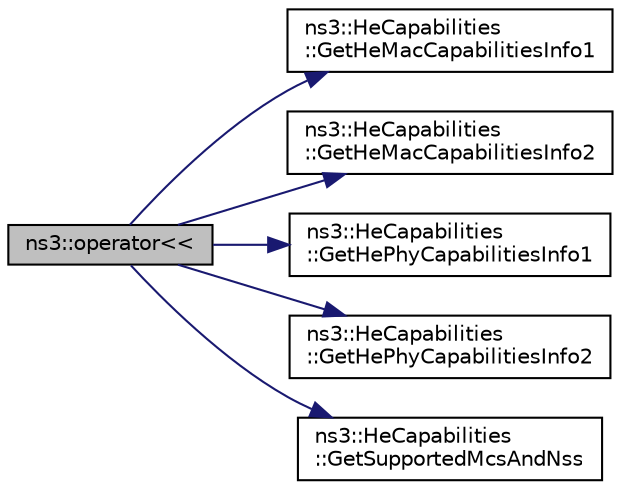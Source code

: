 digraph "ns3::operator&lt;&lt;"
{
  edge [fontname="Helvetica",fontsize="10",labelfontname="Helvetica",labelfontsize="10"];
  node [fontname="Helvetica",fontsize="10",shape=record];
  rankdir="LR";
  Node1 [label="ns3::operator\<\<",height=0.2,width=0.4,color="black", fillcolor="grey75", style="filled", fontcolor="black"];
  Node1 -> Node2 [color="midnightblue",fontsize="10",style="solid"];
  Node2 [label="ns3::HeCapabilities\l::GetHeMacCapabilitiesInfo1",height=0.2,width=0.4,color="black", fillcolor="white", style="filled",URL="$d4/d41/classns3_1_1HeCapabilities.html#abcc5a990d62271e5f9355eab60f0cc62"];
  Node1 -> Node3 [color="midnightblue",fontsize="10",style="solid"];
  Node3 [label="ns3::HeCapabilities\l::GetHeMacCapabilitiesInfo2",height=0.2,width=0.4,color="black", fillcolor="white", style="filled",URL="$d4/d41/classns3_1_1HeCapabilities.html#a9944dc8b17e2de0eb8888ab0aaf1abe4"];
  Node1 -> Node4 [color="midnightblue",fontsize="10",style="solid"];
  Node4 [label="ns3::HeCapabilities\l::GetHePhyCapabilitiesInfo1",height=0.2,width=0.4,color="black", fillcolor="white", style="filled",URL="$d4/d41/classns3_1_1HeCapabilities.html#a85cc1d017993f743a0c7cffb25dba8d0"];
  Node1 -> Node5 [color="midnightblue",fontsize="10",style="solid"];
  Node5 [label="ns3::HeCapabilities\l::GetHePhyCapabilitiesInfo2",height=0.2,width=0.4,color="black", fillcolor="white", style="filled",URL="$d4/d41/classns3_1_1HeCapabilities.html#a2b1c3b60f2b6499d06eaa7afb87d760a"];
  Node1 -> Node6 [color="midnightblue",fontsize="10",style="solid"];
  Node6 [label="ns3::HeCapabilities\l::GetSupportedMcsAndNss",height=0.2,width=0.4,color="black", fillcolor="white", style="filled",URL="$d4/d41/classns3_1_1HeCapabilities.html#aecbac8dccdabd9ba641817e9f76ff334"];
}
